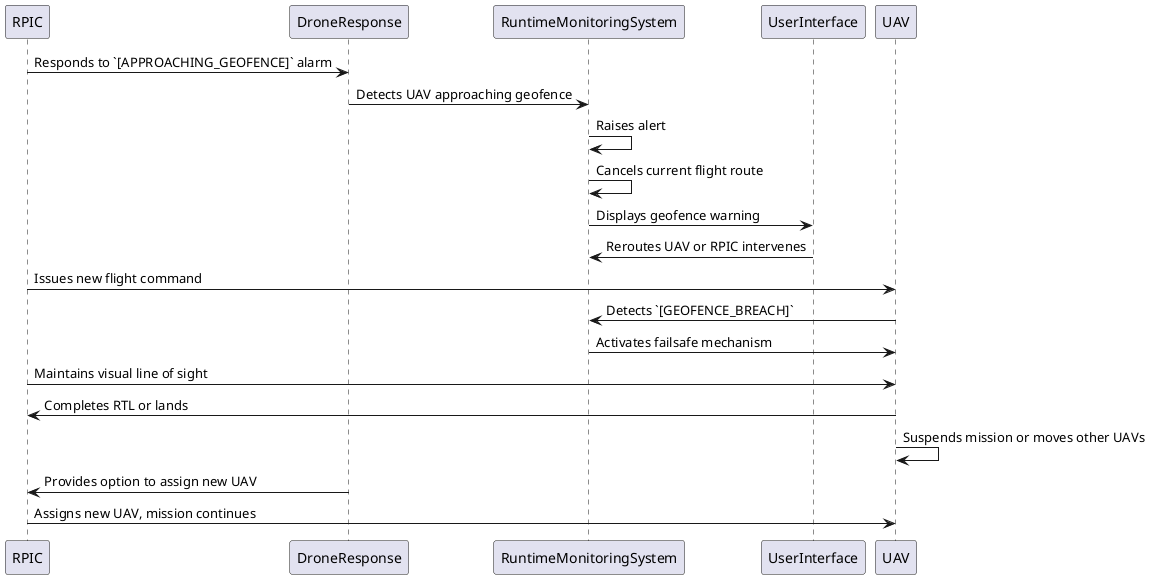 @startuml "Geofence Incursion Sequence Diagram"

RPIC -> DroneResponse: Responds to `[APPROACHING_GEOFENCE]` alarm
DroneResponse -> RuntimeMonitoringSystem: Detects UAV approaching geofence
RuntimeMonitoringSystem -> RuntimeMonitoringSystem: Raises alert
RuntimeMonitoringSystem -> RuntimeMonitoringSystem: Cancels current flight route
RuntimeMonitoringSystem -> UserInterface: Displays geofence warning
UserInterface -> RuntimeMonitoringSystem: Reroutes UAV or RPIC intervenes
RPIC -> UAV: Issues new flight command

UAV -> RuntimeMonitoringSystem: Detects `[GEOFENCE_BREACH]`
RuntimeMonitoringSystem -> UAV: Activates failsafe mechanism

RPIC -> UAV: Maintains visual line of sight
UAV -> RPIC: Completes RTL or lands
UAV -> UAV: Suspends mission or moves other UAVs

DroneResponse -> RPIC: Provides option to assign new UAV
RPIC -> UAV: Assigns new UAV, mission continues

@enduml
